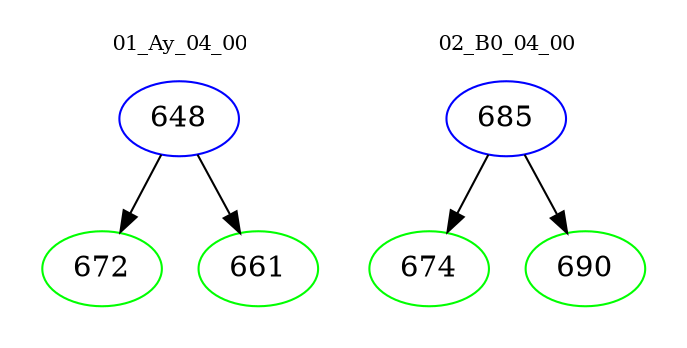 digraph{
subgraph cluster_0 {
color = white
label = "01_Ay_04_00";
fontsize=10;
T0_648 [label="648", color="blue"]
T0_648 -> T0_672 [color="black"]
T0_672 [label="672", color="green"]
T0_648 -> T0_661 [color="black"]
T0_661 [label="661", color="green"]
}
subgraph cluster_1 {
color = white
label = "02_B0_04_00";
fontsize=10;
T1_685 [label="685", color="blue"]
T1_685 -> T1_674 [color="black"]
T1_674 [label="674", color="green"]
T1_685 -> T1_690 [color="black"]
T1_690 [label="690", color="green"]
}
}
